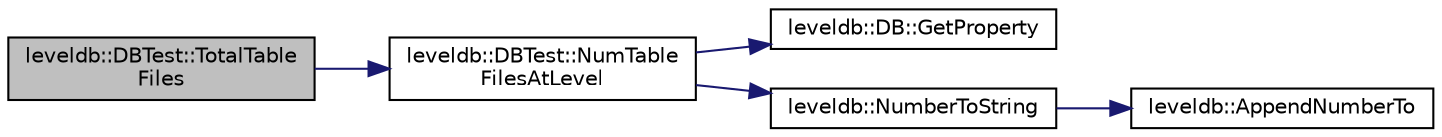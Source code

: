 digraph "leveldb::DBTest::TotalTableFiles"
{
  edge [fontname="Helvetica",fontsize="10",labelfontname="Helvetica",labelfontsize="10"];
  node [fontname="Helvetica",fontsize="10",shape=record];
  rankdir="LR";
  Node1 [label="leveldb::DBTest::TotalTable\lFiles",height=0.2,width=0.4,color="black", fillcolor="grey75", style="filled" fontcolor="black"];
  Node1 -> Node2 [color="midnightblue",fontsize="10",style="solid",fontname="Helvetica"];
  Node2 [label="leveldb::DBTest::NumTable\lFilesAtLevel",height=0.2,width=0.4,color="black", fillcolor="white", style="filled",URL="$classleveldb_1_1_d_b_test.html#aa7c845810f6d57b0655eda370e8de33f"];
  Node2 -> Node3 [color="midnightblue",fontsize="10",style="solid",fontname="Helvetica"];
  Node3 [label="leveldb::DB::GetProperty",height=0.2,width=0.4,color="black", fillcolor="white", style="filled",URL="$classleveldb_1_1_d_b.html#afcd557d80bac6668f20372c9e737d807"];
  Node2 -> Node4 [color="midnightblue",fontsize="10",style="solid",fontname="Helvetica"];
  Node4 [label="leveldb::NumberToString",height=0.2,width=0.4,color="black", fillcolor="white", style="filled",URL="$namespaceleveldb.html#a0a19109e7a2c8855c7565bd331d955b4"];
  Node4 -> Node5 [color="midnightblue",fontsize="10",style="solid",fontname="Helvetica"];
  Node5 [label="leveldb::AppendNumberTo",height=0.2,width=0.4,color="black", fillcolor="white", style="filled",URL="$namespaceleveldb.html#a089617d12900e6fe5b712c31f651b5ff"];
}
